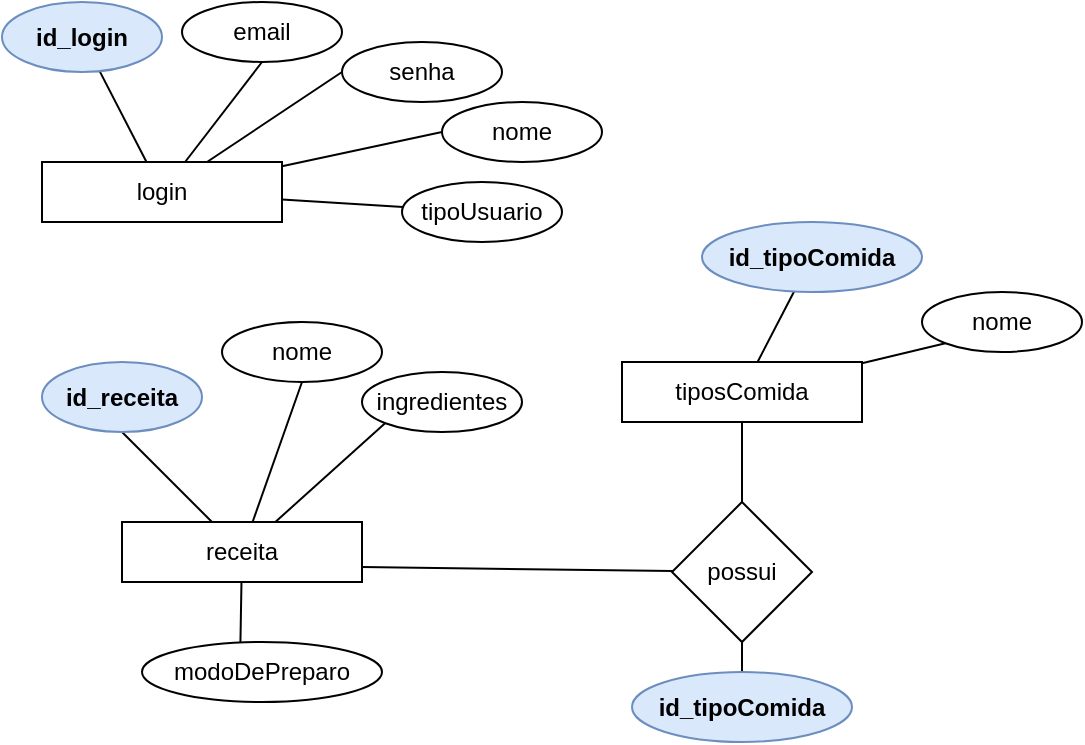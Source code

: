 <mxfile version="20.8.10" type="device"><diagram name="Página-1" id="2j5nNaM0QDMRvueDQS4x"><mxGraphModel dx="819" dy="478" grid="1" gridSize="10" guides="1" tooltips="1" connect="1" arrows="1" fold="1" page="1" pageScale="1" pageWidth="827" pageHeight="1169" math="0" shadow="0"><root><mxCell id="0"/><mxCell id="1" parent="0"/><mxCell id="RHRKvZGRaaH5CFntOGa7-4" value="" style="rounded=0;orthogonalLoop=1;jettySize=auto;html=1;endArrow=none;endFill=0;" edge="1" parent="1" source="RHRKvZGRaaH5CFntOGa7-1" target="RHRKvZGRaaH5CFntOGa7-3"><mxGeometry relative="1" as="geometry"/></mxCell><mxCell id="RHRKvZGRaaH5CFntOGa7-7" style="edgeStyle=none;rounded=0;orthogonalLoop=1;jettySize=auto;html=1;entryX=0.5;entryY=1;entryDx=0;entryDy=0;endArrow=none;endFill=0;" edge="1" parent="1" source="RHRKvZGRaaH5CFntOGa7-1" target="RHRKvZGRaaH5CFntOGa7-6"><mxGeometry relative="1" as="geometry"/></mxCell><mxCell id="RHRKvZGRaaH5CFntOGa7-11" style="edgeStyle=none;rounded=0;orthogonalLoop=1;jettySize=auto;html=1;entryX=0;entryY=0.5;entryDx=0;entryDy=0;endArrow=none;endFill=0;" edge="1" parent="1" source="RHRKvZGRaaH5CFntOGa7-1" target="RHRKvZGRaaH5CFntOGa7-8"><mxGeometry relative="1" as="geometry"/></mxCell><mxCell id="RHRKvZGRaaH5CFntOGa7-12" style="edgeStyle=none;rounded=0;orthogonalLoop=1;jettySize=auto;html=1;entryX=0;entryY=0.5;entryDx=0;entryDy=0;endArrow=none;endFill=0;" edge="1" parent="1" source="RHRKvZGRaaH5CFntOGa7-1" target="RHRKvZGRaaH5CFntOGa7-9"><mxGeometry relative="1" as="geometry"/></mxCell><mxCell id="RHRKvZGRaaH5CFntOGa7-13" style="edgeStyle=none;rounded=0;orthogonalLoop=1;jettySize=auto;html=1;endArrow=none;endFill=0;" edge="1" parent="1" source="RHRKvZGRaaH5CFntOGa7-1" target="RHRKvZGRaaH5CFntOGa7-10"><mxGeometry relative="1" as="geometry"/></mxCell><mxCell id="RHRKvZGRaaH5CFntOGa7-1" value="login" style="rounded=0;whiteSpace=wrap;html=1;" vertex="1" parent="1"><mxGeometry x="280" y="330" width="120" height="30" as="geometry"/></mxCell><mxCell id="RHRKvZGRaaH5CFntOGa7-3" value="&lt;b&gt;id_login&lt;/b&gt;" style="ellipse;whiteSpace=wrap;html=1;rounded=0;fillColor=#dae8fc;strokeColor=#6c8ebf;" vertex="1" parent="1"><mxGeometry x="260" y="250" width="80" height="35" as="geometry"/></mxCell><mxCell id="RHRKvZGRaaH5CFntOGa7-6" value="email" style="ellipse;whiteSpace=wrap;html=1;rounded=0;" vertex="1" parent="1"><mxGeometry x="350" y="250" width="80" height="30" as="geometry"/></mxCell><mxCell id="RHRKvZGRaaH5CFntOGa7-8" value="senha" style="ellipse;whiteSpace=wrap;html=1;rounded=0;" vertex="1" parent="1"><mxGeometry x="430" y="270" width="80" height="30" as="geometry"/></mxCell><mxCell id="RHRKvZGRaaH5CFntOGa7-9" value="nome" style="ellipse;whiteSpace=wrap;html=1;rounded=0;" vertex="1" parent="1"><mxGeometry x="480" y="300" width="80" height="30" as="geometry"/></mxCell><mxCell id="RHRKvZGRaaH5CFntOGa7-10" value="tipoUsuario" style="ellipse;whiteSpace=wrap;html=1;rounded=0;" vertex="1" parent="1"><mxGeometry x="460" y="340" width="80" height="30" as="geometry"/></mxCell><mxCell id="RHRKvZGRaaH5CFntOGa7-17" style="edgeStyle=none;rounded=0;orthogonalLoop=1;jettySize=auto;html=1;endArrow=none;endFill=0;" edge="1" parent="1" source="RHRKvZGRaaH5CFntOGa7-14" target="RHRKvZGRaaH5CFntOGa7-16"><mxGeometry relative="1" as="geometry"/></mxCell><mxCell id="RHRKvZGRaaH5CFntOGa7-19" style="edgeStyle=none;rounded=0;orthogonalLoop=1;jettySize=auto;html=1;entryX=0;entryY=1;entryDx=0;entryDy=0;endArrow=none;endFill=0;" edge="1" parent="1" source="RHRKvZGRaaH5CFntOGa7-14" target="RHRKvZGRaaH5CFntOGa7-18"><mxGeometry relative="1" as="geometry"/></mxCell><mxCell id="RHRKvZGRaaH5CFntOGa7-30" style="edgeStyle=none;rounded=0;orthogonalLoop=1;jettySize=auto;html=1;entryX=0.5;entryY=0;entryDx=0;entryDy=0;endArrow=none;endFill=0;" edge="1" parent="1" source="RHRKvZGRaaH5CFntOGa7-14" target="RHRKvZGRaaH5CFntOGa7-29"><mxGeometry relative="1" as="geometry"/></mxCell><mxCell id="RHRKvZGRaaH5CFntOGa7-14" value="tiposComida" style="rounded=0;whiteSpace=wrap;html=1;" vertex="1" parent="1"><mxGeometry x="570" y="430" width="120" height="30" as="geometry"/></mxCell><mxCell id="RHRKvZGRaaH5CFntOGa7-16" value="&lt;b&gt;id_tipoComida&lt;/b&gt;" style="ellipse;whiteSpace=wrap;html=1;rounded=0;fillColor=#dae8fc;strokeColor=#6c8ebf;" vertex="1" parent="1"><mxGeometry x="610" y="360" width="110" height="35" as="geometry"/></mxCell><mxCell id="RHRKvZGRaaH5CFntOGa7-18" value="nome" style="ellipse;whiteSpace=wrap;html=1;rounded=0;" vertex="1" parent="1"><mxGeometry x="720" y="395" width="80" height="30" as="geometry"/></mxCell><mxCell id="RHRKvZGRaaH5CFntOGa7-22" style="edgeStyle=none;rounded=0;orthogonalLoop=1;jettySize=auto;html=1;entryX=0.5;entryY=1;entryDx=0;entryDy=0;endArrow=none;endFill=0;" edge="1" parent="1" source="RHRKvZGRaaH5CFntOGa7-20" target="RHRKvZGRaaH5CFntOGa7-21"><mxGeometry relative="1" as="geometry"/></mxCell><mxCell id="RHRKvZGRaaH5CFntOGa7-24" style="edgeStyle=none;rounded=0;orthogonalLoop=1;jettySize=auto;html=1;entryX=0.5;entryY=1;entryDx=0;entryDy=0;endArrow=none;endFill=0;" edge="1" parent="1" source="RHRKvZGRaaH5CFntOGa7-20" target="RHRKvZGRaaH5CFntOGa7-23"><mxGeometry relative="1" as="geometry"/></mxCell><mxCell id="RHRKvZGRaaH5CFntOGa7-27" style="edgeStyle=none;rounded=0;orthogonalLoop=1;jettySize=auto;html=1;entryX=0.5;entryY=0;entryDx=0;entryDy=0;endArrow=none;endFill=0;" edge="1" parent="1" source="RHRKvZGRaaH5CFntOGa7-20" target="RHRKvZGRaaH5CFntOGa7-25"><mxGeometry relative="1" as="geometry"/></mxCell><mxCell id="RHRKvZGRaaH5CFntOGa7-28" style="edgeStyle=none;rounded=0;orthogonalLoop=1;jettySize=auto;html=1;entryX=0.41;entryY=0.027;entryDx=0;entryDy=0;entryPerimeter=0;endArrow=none;endFill=0;" edge="1" parent="1" source="RHRKvZGRaaH5CFntOGa7-20" target="RHRKvZGRaaH5CFntOGa7-26"><mxGeometry relative="1" as="geometry"/></mxCell><mxCell id="RHRKvZGRaaH5CFntOGa7-20" value="receita" style="rounded=0;whiteSpace=wrap;html=1;" vertex="1" parent="1"><mxGeometry x="320" y="510" width="120" height="30" as="geometry"/></mxCell><mxCell id="RHRKvZGRaaH5CFntOGa7-21" value="&lt;b&gt;id_receita&lt;/b&gt;" style="ellipse;whiteSpace=wrap;html=1;rounded=0;fillColor=#dae8fc;strokeColor=#6c8ebf;" vertex="1" parent="1"><mxGeometry x="280" y="430" width="80" height="35" as="geometry"/></mxCell><mxCell id="RHRKvZGRaaH5CFntOGa7-23" value="nome" style="ellipse;whiteSpace=wrap;html=1;rounded=0;" vertex="1" parent="1"><mxGeometry x="370" y="410" width="80" height="30" as="geometry"/></mxCell><mxCell id="RHRKvZGRaaH5CFntOGa7-25" value="ingredientes" style="ellipse;whiteSpace=wrap;html=1;rounded=0;" vertex="1" parent="1"><mxGeometry x="440" y="435" width="80" height="30" as="geometry"/></mxCell><mxCell id="RHRKvZGRaaH5CFntOGa7-26" value="modoDePreparo" style="ellipse;whiteSpace=wrap;html=1;rounded=0;" vertex="1" parent="1"><mxGeometry x="330" y="570" width="120" height="30" as="geometry"/></mxCell><mxCell id="RHRKvZGRaaH5CFntOGa7-31" style="edgeStyle=none;rounded=0;orthogonalLoop=1;jettySize=auto;html=1;entryX=1;entryY=0.75;entryDx=0;entryDy=0;endArrow=none;endFill=0;" edge="1" parent="1" source="RHRKvZGRaaH5CFntOGa7-29" target="RHRKvZGRaaH5CFntOGa7-20"><mxGeometry relative="1" as="geometry"/></mxCell><mxCell id="RHRKvZGRaaH5CFntOGa7-33" style="edgeStyle=none;rounded=0;orthogonalLoop=1;jettySize=auto;html=1;endArrow=none;endFill=0;" edge="1" parent="1" source="RHRKvZGRaaH5CFntOGa7-29" target="RHRKvZGRaaH5CFntOGa7-32"><mxGeometry relative="1" as="geometry"/></mxCell><mxCell id="RHRKvZGRaaH5CFntOGa7-29" value="possui" style="rhombus;whiteSpace=wrap;html=1;" vertex="1" parent="1"><mxGeometry x="595" y="500" width="70" height="70" as="geometry"/></mxCell><mxCell id="RHRKvZGRaaH5CFntOGa7-32" value="&lt;b&gt;id_tipoComida&lt;/b&gt;" style="ellipse;whiteSpace=wrap;html=1;rounded=0;fillColor=#dae8fc;strokeColor=#6c8ebf;" vertex="1" parent="1"><mxGeometry x="575" y="585" width="110" height="35" as="geometry"/></mxCell></root></mxGraphModel></diagram></mxfile>